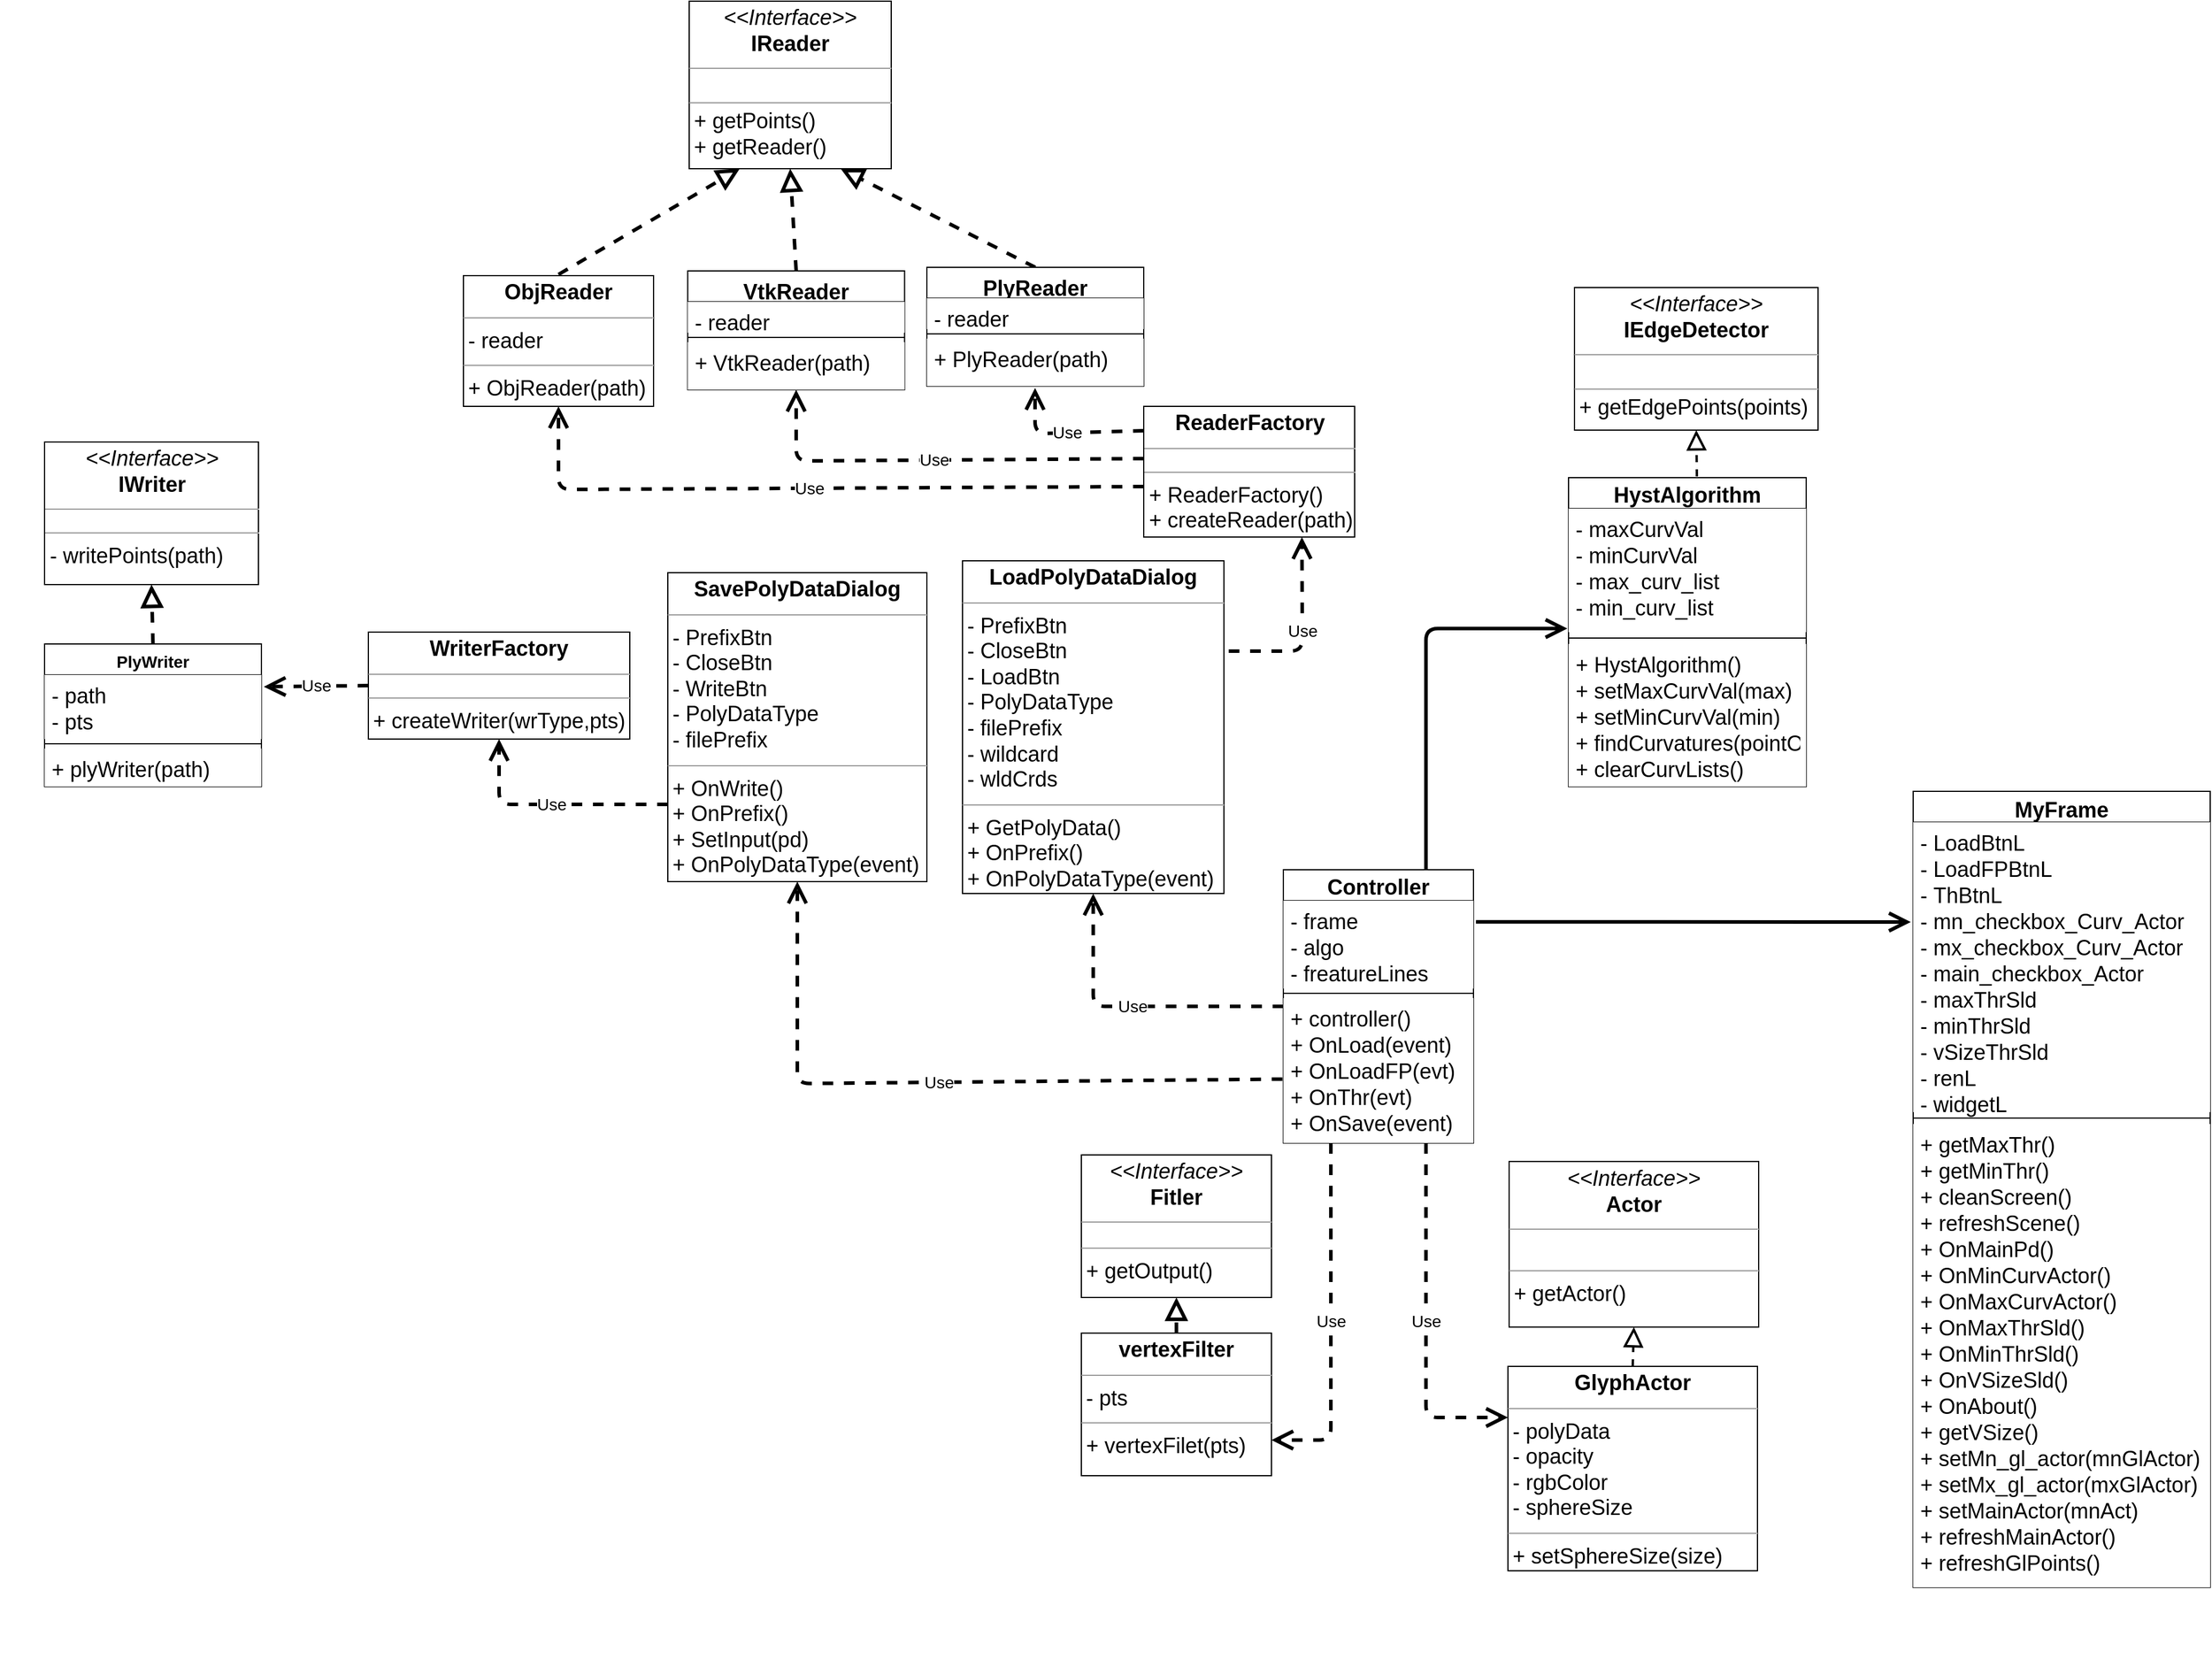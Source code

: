 <mxfile version="13.6.2" type="device"><diagram id="arAiAwgTj6koBBuHnIMw" name="Page-1"><mxGraphModel dx="2121" dy="1667" grid="1" gridSize="10" guides="1" tooltips="1" connect="1" arrows="1" fold="1" page="1" pageScale="1" pageWidth="1100" pageHeight="1100" math="0" shadow="0"><root><mxCell id="0"/><mxCell id="1" parent="0"/><mxCell id="KQCV_hTk6XwVhJY0CgqL-32" value="" style="group" parent="1" vertex="1" connectable="0"><mxGeometry x="730" y="20" width="320" height="420" as="geometry"/></mxCell><mxCell id="KQCV_hTk6XwVhJY0CgqL-8" value="&lt;p style=&quot;margin: 4px 0px 0px ; text-align: center ; font-size: 18px&quot;&gt;&lt;font style=&quot;font-size: 18px&quot;&gt;&lt;i&gt;&amp;lt;&amp;lt;Interface&amp;gt;&amp;gt;&lt;/i&gt;&lt;br&gt;&lt;b&gt;IEdgeDetector&lt;/b&gt;&lt;/font&gt;&lt;/p&gt;&lt;hr size=&quot;1&quot; style=&quot;font-size: 18px&quot;&gt;&lt;p style=&quot;margin: 0px 0px 0px 4px ; font-size: 11px&quot;&gt;&lt;font style=&quot;font-size: 11px&quot;&gt;&lt;br&gt;&lt;/font&gt;&lt;/p&gt;&lt;hr size=&quot;1&quot; style=&quot;font-size: 11px&quot;&gt;&lt;p style=&quot;margin: 0px 0px 0px 4px ; font-size: 18px&quot;&gt;&lt;font style=&quot;font-size: 18px&quot;&gt;+ getEdgePoints(points)&amp;nbsp;&lt;/font&gt;&lt;br&gt;&lt;/p&gt;" style="verticalAlign=top;align=left;overflow=fill;fontSize=12;fontFamily=Helvetica;html=1;" parent="KQCV_hTk6XwVhJY0CgqL-32" vertex="1"><mxGeometry x="45" width="205" height="120" as="geometry"/></mxCell><mxCell id="KQCV_hTk6XwVhJY0CgqL-16" value="" style="endArrow=block;dashed=1;endFill=0;endSize=12;html=1;entryX=0.5;entryY=1;entryDx=0;entryDy=0;fontSize=12;strokeWidth=2;" parent="KQCV_hTk6XwVhJY0CgqL-32" target="KQCV_hTk6XwVhJY0CgqL-8" edge="1"><mxGeometry width="160" relative="1" as="geometry"><mxPoint x="148" y="159" as="sourcePoint"/><mxPoint x="265" y="160" as="targetPoint"/></mxGeometry></mxCell><mxCell id="KQCV_hTk6XwVhJY0CgqL-12" value="HystAlgorithm" style="swimlane;fontStyle=1;align=center;verticalAlign=top;childLayout=stackLayout;horizontal=1;startSize=26;horizontalStack=0;resizeParent=1;resizeParentMax=0;resizeLast=0;collapsible=1;marginBottom=0;fontSize=18;spacingTop=-3;spacingBottom=2;" parent="KQCV_hTk6XwVhJY0CgqL-32" vertex="1"><mxGeometry x="40" y="160" width="200" height="260" as="geometry"/></mxCell><mxCell id="KQCV_hTk6XwVhJY0CgqL-13" value="- maxCurvVal&#10;- minCurvVal&#10;- max_curv_list&#10;- min_curv_list" style="text;strokeColor=none;align=left;verticalAlign=top;spacingLeft=4;spacingRight=4;overflow=hidden;rotatable=0;points=[[0,0.5],[1,0.5]];portConstraint=eastwest;fillColor=#ffffff;fontSize=18;" parent="KQCV_hTk6XwVhJY0CgqL-12" vertex="1"><mxGeometry y="26" width="200" height="104" as="geometry"/></mxCell><mxCell id="KQCV_hTk6XwVhJY0CgqL-14" value="" style="line;strokeWidth=1;align=left;verticalAlign=middle;spacingTop=-1;spacingLeft=3;spacingRight=3;rotatable=0;labelPosition=right;points=[];portConstraint=eastwest;" parent="KQCV_hTk6XwVhJY0CgqL-12" vertex="1"><mxGeometry y="130" width="200" height="10" as="geometry"/></mxCell><mxCell id="KQCV_hTk6XwVhJY0CgqL-15" value="+ HystAlgorithm()&#10;+ setMaxCurvVal(max)&#10;+ setMinCurvVal(min)&#10;+ findCurvatures(pointOutput)&#10;+ clearCurvLists()" style="text;strokeColor=none;align=left;verticalAlign=top;spacingLeft=4;spacingRight=4;overflow=hidden;rotatable=0;points=[[0,0.5],[1,0.5]];portConstraint=eastwest;fillColor=#ffffff;fontSize=18;" parent="KQCV_hTk6XwVhJY0CgqL-12" vertex="1"><mxGeometry y="140" width="200" height="120" as="geometry"/></mxCell><mxCell id="54q2OSOH__a61z3snCUi-2" value="" style="group" parent="1" vertex="1" connectable="0"><mxGeometry x="-550" y="170" width="222.5" height="260" as="geometry"/></mxCell><mxCell id="54q2OSOH__a61z3snCUi-3" value="" style="group" parent="54q2OSOH__a61z3snCUi-2" vertex="1" connectable="0"><mxGeometry x="40" y="-10" width="182.5" height="270" as="geometry"/></mxCell><mxCell id="54q2OSOH__a61z3snCUi-4" value="&lt;p style=&quot;margin: 4px 0px 0px ; text-align: center ; font-size: 18px&quot;&gt;&lt;font style=&quot;font-size: 18px&quot;&gt;&lt;i&gt;&amp;lt;&amp;lt;Interface&amp;gt;&amp;gt;&lt;/i&gt;&lt;br&gt;&lt;b&gt;IWriter&lt;/b&gt;&lt;/font&gt;&lt;/p&gt;&lt;hr size=&quot;1&quot; style=&quot;font-size: 18px&quot;&gt;&lt;p style=&quot;margin: 0px 0px 0px 4px ; font-size: 1px&quot;&gt;&lt;font style=&quot;font-size: 1px&quot;&gt;&lt;br&gt;&lt;/font&gt;&lt;/p&gt;&lt;hr size=&quot;1&quot; style=&quot;font-size: 18px&quot;&gt;&lt;p style=&quot;margin: 0px 0px 0px 4px ; font-size: 18px&quot;&gt;&lt;font style=&quot;font-size: 18px&quot;&gt;- writePoints(path)&lt;/font&gt;&lt;br&gt;&lt;/p&gt;" style="verticalAlign=top;align=left;overflow=fill;fontSize=12;fontFamily=Helvetica;html=1;" parent="54q2OSOH__a61z3snCUi-3" vertex="1"><mxGeometry x="-2.5" y="-10" width="180" height="120" as="geometry"/></mxCell><mxCell id="54q2OSOH__a61z3snCUi-5" value="" style="endArrow=block;dashed=1;endFill=0;endSize=12;html=1;strokeWidth=3;entryX=0.5;entryY=1;entryDx=0;entryDy=0;exitX=0.5;exitY=0;exitDx=0;exitDy=0;fontSize=11;" parent="54q2OSOH__a61z3snCUi-3" edge="1" target="54q2OSOH__a61z3snCUi-4" source="54q2OSOH__a61z3snCUi-6"><mxGeometry width="160" relative="1" as="geometry"><mxPoint x="88" y="150" as="sourcePoint"/><mxPoint x="89.5" y="116" as="targetPoint"/></mxGeometry></mxCell><mxCell id="54q2OSOH__a61z3snCUi-6" value="PlyWriter" style="swimlane;fontStyle=1;align=center;verticalAlign=top;childLayout=stackLayout;horizontal=1;startSize=26;horizontalStack=0;resizeParent=1;resizeParentMax=0;resizeLast=0;collapsible=1;marginBottom=0;fontSize=14;" parent="54q2OSOH__a61z3snCUi-3" vertex="1"><mxGeometry x="-2.5" y="160" width="182.5" height="120" as="geometry"/></mxCell><mxCell id="54q2OSOH__a61z3snCUi-7" value="- path&#10;- pts" style="text;strokeColor=none;align=left;verticalAlign=top;spacingLeft=4;spacingRight=4;overflow=hidden;rotatable=0;points=[[0,0.5],[1,0.5]];portConstraint=eastwest;fillColor=#ffffff;fontSize=18;" parent="54q2OSOH__a61z3snCUi-6" vertex="1"><mxGeometry y="26" width="182.5" height="54" as="geometry"/></mxCell><mxCell id="54q2OSOH__a61z3snCUi-8" value="" style="line;strokeWidth=1;align=left;verticalAlign=middle;spacingTop=-1;spacingLeft=3;spacingRight=3;rotatable=0;labelPosition=right;points=[];portConstraint=eastwest;" parent="54q2OSOH__a61z3snCUi-6" vertex="1"><mxGeometry y="80" width="182.5" height="8" as="geometry"/></mxCell><mxCell id="54q2OSOH__a61z3snCUi-9" value="+ plyWriter(path)" style="text;strokeColor=none;align=left;verticalAlign=top;spacingLeft=4;spacingRight=4;overflow=hidden;rotatable=0;points=[[0,0.5],[1,0.5]];portConstraint=eastwest;fillColor=#ffffff;fontSize=18;" parent="54q2OSOH__a61z3snCUi-6" vertex="1"><mxGeometry y="88" width="182.5" height="32" as="geometry"/></mxCell><mxCell id="R6OLLwpzpmfVlheJhy-e-11" value="" style="endArrow=open;endFill=1;endSize=12;html=1;exitX=1.013;exitY=0.241;exitDx=0;exitDy=0;strokeWidth=3;exitPerimeter=0;" parent="1" source="54q2OSOH__a61z3snCUi-36" edge="1"><mxGeometry width="160" relative="1" as="geometry"><mxPoint x="700" y="393" as="sourcePoint"/><mxPoint x="1058" y="554" as="targetPoint"/><Array as="points"/></mxGeometry></mxCell><mxCell id="R6OLLwpzpmfVlheJhy-e-13" value="&lt;p style=&quot;margin: 4px 0px 0px ; text-align: center ; font-size: 18px&quot;&gt;&lt;b&gt;&lt;font style=&quot;font-size: 18px&quot;&gt;ReaderFactory&lt;/font&gt;&lt;/b&gt;&lt;/p&gt;&lt;hr size=&quot;1&quot; style=&quot;font-size: 18px&quot;&gt;&lt;p style=&quot;margin: 0px 0px 0px 4px ; font-size: 1px&quot;&gt;&lt;font style=&quot;font-size: 1px&quot;&gt;&lt;br&gt;&lt;/font&gt;&lt;/p&gt;&lt;hr size=&quot;1&quot; style=&quot;font-size: 18px&quot;&gt;&lt;p style=&quot;margin: 0px 0px 0px 4px ; font-size: 18px&quot;&gt;&lt;font style=&quot;font-size: 18px&quot;&gt;+ ReaderFactory()&lt;/font&gt;&lt;/p&gt;&lt;p style=&quot;margin: 0px 0px 0px 4px ; font-size: 18px&quot;&gt;&lt;font style=&quot;font-size: 18px&quot;&gt;+&amp;nbsp;createReader(path)&lt;/font&gt;&lt;/p&gt;" style="verticalAlign=top;align=left;overflow=fill;fontSize=12;fontFamily=Helvetica;html=1;" parent="1" vertex="1"><mxGeometry x="412.5" y="120" width="177.5" height="110" as="geometry"/></mxCell><mxCell id="R6OLLwpzpmfVlheJhy-e-16" value="Use" style="endArrow=open;endSize=12;dashed=1;html=1;entryX=0.499;entryY=1.038;entryDx=0;entryDy=0;entryPerimeter=0;exitX=0;exitY=0.25;exitDx=0;exitDy=0;strokeWidth=3;fontSize=14;" parent="1" target="KQCV_hTk6XwVhJY0CgqL-6" edge="1"><mxGeometry width="160" relative="1" as="geometry"><mxPoint x="412.5" y="140.5" as="sourcePoint"/><mxPoint x="360" y="139" as="targetPoint"/><Array as="points"><mxPoint x="321" y="143"/></Array><mxPoint as="offset"/></mxGeometry></mxCell><mxCell id="divu3ZJ7DcPybCkY2x0n-4" value="&lt;p style=&quot;margin: 4px 0px 0px ; text-align: center ; font-size: 18px&quot;&gt;&lt;b&gt;&lt;font style=&quot;font-size: 18px&quot;&gt;ObjReader&lt;/font&gt;&lt;/b&gt;&lt;/p&gt;&lt;hr size=&quot;1&quot; style=&quot;font-size: 18px&quot;&gt;&lt;p style=&quot;margin: 0px 0px 0px 4px ; font-size: 18px&quot;&gt;&lt;font style=&quot;font-size: 18px&quot;&gt;- reader&lt;/font&gt;&lt;/p&gt;&lt;hr size=&quot;1&quot; style=&quot;font-size: 18px&quot;&gt;&lt;p style=&quot;margin: 0px 0px 0px 4px ; font-size: 18px&quot;&gt;&lt;font style=&quot;font-size: 18px&quot;&gt;+ ObjReader(path)&lt;/font&gt;&lt;/p&gt;" style="verticalAlign=top;align=left;overflow=fill;fontSize=12;fontFamily=Helvetica;html=1;" parent="1" vertex="1"><mxGeometry x="-160" y="10" width="160" height="110" as="geometry"/></mxCell><mxCell id="R6OLLwpzpmfVlheJhy-e-5" value="" style="endArrow=block;dashed=1;endFill=0;endSize=12;html=1;exitX=0.5;exitY=0;exitDx=0;exitDy=0;entryX=0.5;entryY=1;entryDx=0;entryDy=0;strokeWidth=3;" parent="1" source="R6OLLwpzpmfVlheJhy-e-1" target="KQCV_hTk6XwVhJY0CgqL-2" edge="1"><mxGeometry width="160" relative="1" as="geometry"><mxPoint x="210" y="39" as="sourcePoint"/><mxPoint x="180" y="-31" as="targetPoint"/></mxGeometry></mxCell><mxCell id="KQCV_hTk6XwVhJY0CgqL-2" value="&lt;p style=&quot;margin: 4px 0px 0px ; text-align: center ; font-size: 18px&quot;&gt;&lt;font style=&quot;font-size: 18px&quot;&gt;&lt;i&gt;&amp;lt;&amp;lt;Interface&amp;gt;&amp;gt;&lt;/i&gt;&lt;br&gt;&lt;b&gt;IReader&lt;/b&gt;&lt;/font&gt;&lt;/p&gt;&lt;hr size=&quot;1&quot; style=&quot;font-size: 18px&quot;&gt;&lt;p style=&quot;margin: 0px 0px 0px 4px ; font-size: 11px&quot;&gt;&lt;font style=&quot;font-size: 11px&quot;&gt;&lt;br&gt;&lt;/font&gt;&lt;/p&gt;&lt;hr size=&quot;1&quot; style=&quot;font-size: 11px&quot;&gt;&lt;p style=&quot;margin: 0px 0px 0px 4px ; font-size: 18px&quot;&gt;&lt;font style=&quot;font-size: 18px&quot;&gt;+ getPoints()&lt;br&gt;&lt;/font&gt;&lt;/p&gt;&lt;p style=&quot;margin: 0px 0px 0px 4px ; font-size: 18px&quot;&gt;&lt;font style=&quot;font-size: 18px&quot;&gt;+ getReader()&lt;/font&gt;&lt;/p&gt;" style="verticalAlign=top;align=left;overflow=fill;fontSize=12;fontFamily=Helvetica;html=1;" parent="1" vertex="1"><mxGeometry x="30" y="-221" width="170" height="141" as="geometry"/></mxCell><mxCell id="KQCV_hTk6XwVhJY0CgqL-11" value="" style="endArrow=block;dashed=1;endFill=0;endSize=12;html=1;exitX=0.5;exitY=0;exitDx=0;exitDy=0;entryX=0.75;entryY=1;entryDx=0;entryDy=0;strokeWidth=3;" parent="1" source="KQCV_hTk6XwVhJY0CgqL-3" target="KQCV_hTk6XwVhJY0CgqL-2" edge="1"><mxGeometry width="160" relative="1" as="geometry"><mxPoint x="300" y="-7" as="sourcePoint"/><mxPoint x="280" y="-33" as="targetPoint"/></mxGeometry></mxCell><mxCell id="divu3ZJ7DcPybCkY2x0n-6" value="" style="endArrow=block;dashed=1;endFill=0;endSize=12;html=1;entryX=0.25;entryY=1;entryDx=0;entryDy=0;exitX=0.5;exitY=0;exitDx=0;exitDy=0;strokeWidth=3;" parent="1" target="KQCV_hTk6XwVhJY0CgqL-2" edge="1"><mxGeometry width="160" relative="1" as="geometry"><mxPoint x="-80" y="9" as="sourcePoint"/><mxPoint x="50" y="-41" as="targetPoint"/></mxGeometry></mxCell><mxCell id="divu3ZJ7DcPybCkY2x0n-7" value="Use" style="endArrow=open;endSize=12;dashed=1;html=1;entryX=0.5;entryY=1;entryDx=0;entryDy=0;exitX=0;exitY=0.5;exitDx=0;exitDy=0;strokeWidth=3;fontSize=14;" parent="1" target="R6OLLwpzpmfVlheJhy-e-1" edge="1"><mxGeometry width="160" relative="1" as="geometry"><mxPoint x="412.5" y="164" as="sourcePoint"/><mxPoint x="250" y="209" as="targetPoint"/><Array as="points"><mxPoint x="120" y="166"/></Array></mxGeometry></mxCell><mxCell id="divu3ZJ7DcPybCkY2x0n-11" value="Use" style="endArrow=open;endSize=12;dashed=1;html=1;exitX=0;exitY=0.75;exitDx=0;exitDy=0;strokeWidth=3;fontSize=14;" parent="1" edge="1"><mxGeometry width="160" relative="1" as="geometry"><mxPoint x="412.5" y="187.5" as="sourcePoint"/><mxPoint x="-80" y="120" as="targetPoint"/><Array as="points"><mxPoint x="-80" y="190"/></Array></mxGeometry></mxCell><mxCell id="54q2OSOH__a61z3snCUi-35" value="Controller" style="swimlane;fontStyle=1;align=center;verticalAlign=top;childLayout=stackLayout;horizontal=1;startSize=26;horizontalStack=0;resizeParent=1;resizeParentMax=0;resizeLast=0;collapsible=1;marginBottom=0;fontSize=18;spacingTop=-3;" parent="1" vertex="1"><mxGeometry x="530" y="510" width="160" height="230" as="geometry"><mxRectangle x="410" y="300" width="90" height="26" as="alternateBounds"/></mxGeometry></mxCell><mxCell id="54q2OSOH__a61z3snCUi-36" value="- frame&#10;- algo&#10;- freatureLines" style="text;strokeColor=none;align=left;verticalAlign=top;spacingLeft=4;spacingRight=4;overflow=hidden;rotatable=0;points=[[0,0.5],[1,0.5]];portConstraint=eastwest;fillColor=#ffffff;fontSize=18;" parent="54q2OSOH__a61z3snCUi-35" vertex="1"><mxGeometry y="26" width="160" height="74" as="geometry"/></mxCell><mxCell id="54q2OSOH__a61z3snCUi-37" value="" style="line;strokeWidth=1;fillColor=none;align=left;verticalAlign=middle;spacingTop=-1;spacingLeft=3;spacingRight=3;rotatable=0;labelPosition=right;points=[];portConstraint=eastwest;" parent="54q2OSOH__a61z3snCUi-35" vertex="1"><mxGeometry y="100" width="160" height="8" as="geometry"/></mxCell><mxCell id="54q2OSOH__a61z3snCUi-38" value="+ controller()&#10;+ OnLoad(event)&#10;+ OnLoadFP(evt)&#10;+ OnThr(evt)&#10;+ OnSave(event)" style="text;strokeColor=none;align=left;verticalAlign=top;spacingLeft=4;spacingRight=4;overflow=hidden;rotatable=0;points=[[0,0.5],[1,0.5]];portConstraint=eastwest;fillColor=#ffffff;fontStyle=0;fontSize=18;" parent="54q2OSOH__a61z3snCUi-35" vertex="1"><mxGeometry y="108" width="160" height="122" as="geometry"/></mxCell><mxCell id="divu3ZJ7DcPybCkY2x0n-16" value="" style="group" parent="1" vertex="1" connectable="0"><mxGeometry x="720" y="720" width="210" height="460" as="geometry"/></mxCell><mxCell id="KQCV_hTk6XwVhJY0CgqL-17" value="&lt;p style=&quot;margin: 4px 0px 0px ; text-align: center ; font-size: 18px&quot;&gt;&lt;font style=&quot;font-size: 18px&quot;&gt;&lt;i&gt;&amp;lt;&amp;lt;Interface&amp;gt;&amp;gt;&lt;/i&gt;&lt;br&gt;&lt;b&gt;Actor&lt;/b&gt;&lt;/font&gt;&lt;/p&gt;&lt;hr size=&quot;1&quot; style=&quot;font-size: 18px&quot;&gt;&lt;p style=&quot;margin: 0px 0px 0px 4px ; font-size: 13px&quot;&gt;&lt;font style=&quot;font-size: 13px&quot;&gt;&lt;br&gt;&lt;/font&gt;&lt;/p&gt;&lt;hr size=&quot;1&quot; style=&quot;font-size: 18px&quot;&gt;&lt;p style=&quot;margin: 0px 0px 0px 4px ; font-size: 18px&quot;&gt;&lt;font style=&quot;font-size: 18px&quot;&gt;+ getActor()&lt;/font&gt;&lt;/p&gt;" style="verticalAlign=top;align=left;overflow=fill;fontSize=12;fontFamily=Helvetica;html=1;" parent="divu3ZJ7DcPybCkY2x0n-16" vertex="1"><mxGeometry y="35.548" width="210" height="139.333" as="geometry"/></mxCell><mxCell id="divu3ZJ7DcPybCkY2x0n-1" value="&lt;p style=&quot;margin: 4px 0px 0px ; text-align: center ; font-size: 18px&quot;&gt;&lt;b&gt;&lt;font style=&quot;font-size: 18px&quot;&gt;GlyphActor&lt;/font&gt;&lt;/b&gt;&lt;/p&gt;&lt;hr size=&quot;1&quot; style=&quot;font-size: 18px&quot;&gt;&lt;p style=&quot;margin: 0px 0px 0px 4px ; font-size: 18px&quot;&gt;&lt;font style=&quot;font-size: 18px&quot;&gt;-&amp;nbsp;polyData&lt;/font&gt;&lt;/p&gt;&lt;p style=&quot;margin: 0px 0px 0px 4px ; font-size: 18px&quot;&gt;&lt;font style=&quot;font-size: 18px&quot;&gt;- opacity&lt;/font&gt;&lt;/p&gt;&lt;p style=&quot;margin: 0px 0px 0px 4px ; font-size: 18px&quot;&gt;&lt;font style=&quot;font-size: 18px&quot;&gt;- rgbColor&lt;/font&gt;&lt;/p&gt;&lt;p style=&quot;margin: 0px 0px 0px 4px ; font-size: 18px&quot;&gt;&lt;font style=&quot;font-size: 18px&quot;&gt;- sphereSize&lt;/font&gt;&lt;/p&gt;&lt;hr size=&quot;1&quot; style=&quot;font-size: 18px&quot;&gt;&lt;p style=&quot;margin: 0px 0px 0px 4px ; font-size: 18px&quot;&gt;&lt;font style=&quot;font-size: 18px&quot;&gt;+ setSphereSize(size)&lt;/font&gt;&lt;/p&gt;" style="verticalAlign=top;align=left;overflow=fill;fontSize=12;fontFamily=Helvetica;html=1;" parent="divu3ZJ7DcPybCkY2x0n-16" vertex="1"><mxGeometry x="-1" y="207.98" width="210" height="172.02" as="geometry"/></mxCell><mxCell id="divu3ZJ7DcPybCkY2x0n-2" value="" style="endArrow=block;dashed=1;endFill=0;endSize=12;html=1;exitX=0.5;exitY=0;exitDx=0;exitDy=0;entryX=0.5;entryY=1;entryDx=0;entryDy=0;fontSize=11;strokeWidth=2;" parent="divu3ZJ7DcPybCkY2x0n-16" source="divu3ZJ7DcPybCkY2x0n-1" target="KQCV_hTk6XwVhJY0CgqL-17" edge="1"><mxGeometry width="160" relative="1" as="geometry"><mxPoint x="-20" y="139.333" as="sourcePoint"/><mxPoint x="100" y="177.333" as="targetPoint"/></mxGeometry></mxCell><mxCell id="divu3ZJ7DcPybCkY2x0n-17" value="" style="endArrow=open;endFill=1;endSize=12;html=1;exitX=0.75;exitY=0;exitDx=0;exitDy=0;strokeWidth=3;fontSize=12;" parent="1" source="54q2OSOH__a61z3snCUi-35" edge="1"><mxGeometry width="160" relative="1" as="geometry"><mxPoint x="750" y="370" as="sourcePoint"/><mxPoint x="769" y="307" as="targetPoint"/><Array as="points"><mxPoint x="650" y="307"/></Array></mxGeometry></mxCell><mxCell id="R6OLLwpzpmfVlheJhy-e-1" value="VtkReader" style="swimlane;fontStyle=1;align=center;verticalAlign=top;childLayout=stackLayout;horizontal=1;startSize=26;horizontalStack=0;resizeParent=1;resizeParentMax=0;resizeLast=0;collapsible=1;marginBottom=0;fontSize=18;" parent="1" vertex="1"><mxGeometry x="28.75" y="6" width="182.5" height="100" as="geometry"/></mxCell><mxCell id="R6OLLwpzpmfVlheJhy-e-2" value="- reader" style="text;strokeColor=none;align=left;verticalAlign=top;spacingLeft=4;spacingRight=4;overflow=hidden;rotatable=0;points=[[0,0.5],[1,0.5]];portConstraint=eastwest;fillColor=#ffffff;fontSize=18;" parent="R6OLLwpzpmfVlheJhy-e-1" vertex="1"><mxGeometry y="26" width="182.5" height="26" as="geometry"/></mxCell><mxCell id="R6OLLwpzpmfVlheJhy-e-3" value="" style="line;strokeWidth=1;align=left;verticalAlign=middle;spacingTop=-1;spacingLeft=3;spacingRight=3;rotatable=0;labelPosition=right;points=[];portConstraint=eastwest;" parent="R6OLLwpzpmfVlheJhy-e-1" vertex="1"><mxGeometry y="52" width="182.5" height="8" as="geometry"/></mxCell><mxCell id="R6OLLwpzpmfVlheJhy-e-4" value="+ VtkReader(path)" style="text;strokeColor=none;align=left;verticalAlign=top;spacingLeft=4;spacingRight=4;overflow=hidden;rotatable=0;points=[[0,0.5],[1,0.5]];portConstraint=eastwest;fillColor=#ffffff;fontSize=18;" parent="R6OLLwpzpmfVlheJhy-e-1" vertex="1"><mxGeometry y="60" width="182.5" height="40" as="geometry"/></mxCell><mxCell id="KQCV_hTk6XwVhJY0CgqL-3" value="PlyReader" style="swimlane;fontStyle=1;align=center;verticalAlign=top;childLayout=stackLayout;horizontal=1;startSize=26;horizontalStack=0;resizeParent=1;resizeParentMax=0;resizeLast=0;collapsible=1;marginBottom=0;fontSize=18;" parent="1" vertex="1"><mxGeometry x="230" y="3" width="182.5" height="100" as="geometry"/></mxCell><mxCell id="KQCV_hTk6XwVhJY0CgqL-4" value="- reader" style="text;strokeColor=none;align=left;verticalAlign=top;spacingLeft=4;spacingRight=4;overflow=hidden;rotatable=0;points=[[0,0.5],[1,0.5]];portConstraint=eastwest;fillColor=#ffffff;fontSize=18;" parent="KQCV_hTk6XwVhJY0CgqL-3" vertex="1"><mxGeometry y="26" width="182.5" height="26" as="geometry"/></mxCell><mxCell id="KQCV_hTk6XwVhJY0CgqL-5" value="" style="line;strokeWidth=1;align=left;verticalAlign=middle;spacingTop=-1;spacingLeft=3;spacingRight=3;rotatable=0;labelPosition=right;points=[];portConstraint=eastwest;" parent="KQCV_hTk6XwVhJY0CgqL-3" vertex="1"><mxGeometry y="52" width="182.5" height="8" as="geometry"/></mxCell><mxCell id="KQCV_hTk6XwVhJY0CgqL-6" value="+ PlyReader(path)" style="text;strokeColor=none;align=left;verticalAlign=top;spacingLeft=4;spacingRight=4;overflow=hidden;rotatable=0;points=[[0,0.5],[1,0.5]];portConstraint=eastwest;fillColor=#ffffff;fontSize=18;" parent="KQCV_hTk6XwVhJY0CgqL-3" vertex="1"><mxGeometry y="60" width="182.5" height="40" as="geometry"/></mxCell><mxCell id="divu3ZJ7DcPybCkY2x0n-24" value="&lt;p style=&quot;margin: 4px 0px 0px ; text-align: center ; font-size: 18px&quot;&gt;&lt;b&gt;&lt;font style=&quot;font-size: 18px&quot;&gt;LoadPolyDataDialog&lt;/font&gt;&lt;/b&gt;&lt;/p&gt;&lt;hr size=&quot;1&quot; style=&quot;font-size: 18px&quot;&gt;&lt;p style=&quot;margin: 0px 0px 0px 4px ; font-size: 18px&quot;&gt;&lt;font style=&quot;font-size: 18px&quot;&gt;-&amp;nbsp;PrefixBtn&lt;/font&gt;&lt;/p&gt;&lt;p style=&quot;margin: 0px 0px 0px 4px ; font-size: 18px&quot;&gt;&lt;font style=&quot;font-size: 18px&quot;&gt;-&amp;nbsp;CloseBtn&lt;/font&gt;&lt;/p&gt;&lt;p style=&quot;margin: 0px 0px 0px 4px ; font-size: 18px&quot;&gt;&lt;font style=&quot;font-size: 18px&quot;&gt;-&amp;nbsp;LoadBtn&lt;/font&gt;&lt;/p&gt;&lt;p style=&quot;margin: 0px 0px 0px 4px ; font-size: 18px&quot;&gt;&lt;font style=&quot;font-size: 18px&quot;&gt;-&amp;nbsp;PolyDataType&lt;/font&gt;&lt;/p&gt;&lt;p style=&quot;margin: 0px 0px 0px 4px ; font-size: 18px&quot;&gt;&lt;font style=&quot;font-size: 18px&quot;&gt;-&amp;nbsp;filePrefix&lt;/font&gt;&lt;/p&gt;&lt;p style=&quot;margin: 0px 0px 0px 4px ; font-size: 18px&quot;&gt;&lt;font style=&quot;font-size: 18px&quot;&gt;- wildcard&lt;/font&gt;&lt;/p&gt;&lt;p style=&quot;margin: 0px 0px 0px 4px ; font-size: 18px&quot;&gt;&lt;font style=&quot;font-size: 18px&quot;&gt;-&amp;nbsp;wldCrds&lt;/font&gt;&lt;/p&gt;&lt;hr size=&quot;1&quot; style=&quot;font-size: 18px&quot;&gt;&lt;p style=&quot;margin: 0px 0px 0px 4px ; font-size: 18px&quot;&gt;&lt;font style=&quot;font-size: 18px&quot;&gt;+&amp;nbsp;GetPolyData()&lt;/font&gt;&lt;/p&gt;&lt;p style=&quot;margin: 0px 0px 0px 4px ; font-size: 18px&quot;&gt;&lt;font style=&quot;font-size: 18px&quot;&gt;+&amp;nbsp;OnPrefix()&lt;/font&gt;&lt;/p&gt;&lt;p style=&quot;margin: 0px 0px 0px 4px ; font-size: 18px&quot;&gt;&lt;font style=&quot;font-size: 18px&quot;&gt;+&amp;nbsp;OnPolyDataType(event)&lt;/font&gt;&lt;/p&gt;" style="verticalAlign=top;align=left;overflow=fill;fontSize=12;fontFamily=Helvetica;html=1;" parent="1" vertex="1"><mxGeometry x="260" y="250" width="220" height="280" as="geometry"/></mxCell><mxCell id="divu3ZJ7DcPybCkY2x0n-25" value="&lt;p style=&quot;margin: 4px 0px 0px ; text-align: center ; font-size: 18px&quot;&gt;&lt;b&gt;&lt;font style=&quot;font-size: 18px&quot;&gt;SavePolyDataDialog&lt;/font&gt;&lt;/b&gt;&lt;/p&gt;&lt;hr size=&quot;1&quot; style=&quot;font-size: 18px&quot;&gt;&lt;p style=&quot;margin: 0px 0px 0px 4px ; font-size: 18px&quot;&gt;&lt;font style=&quot;font-size: 18px&quot;&gt;-&amp;nbsp;PrefixBtn&lt;/font&gt;&lt;/p&gt;&lt;p style=&quot;margin: 0px 0px 0px 4px ; font-size: 18px&quot;&gt;&lt;font style=&quot;font-size: 18px&quot;&gt;-&amp;nbsp;CloseBtn&lt;/font&gt;&lt;/p&gt;&lt;p style=&quot;margin: 0px 0px 0px 4px ; font-size: 18px&quot;&gt;&lt;font style=&quot;font-size: 18px&quot;&gt;- WriteBtn&lt;/font&gt;&lt;/p&gt;&lt;p style=&quot;margin: 0px 0px 0px 4px ; font-size: 18px&quot;&gt;&lt;font style=&quot;font-size: 18px&quot;&gt;-&amp;nbsp;PolyDataType&lt;/font&gt;&lt;/p&gt;&lt;p style=&quot;margin: 0px 0px 0px 4px ; font-size: 18px&quot;&gt;&lt;font style=&quot;font-size: 18px&quot;&gt;- filePrefix&lt;/font&gt;&lt;/p&gt;&lt;hr size=&quot;1&quot; style=&quot;font-size: 18px&quot;&gt;&lt;p style=&quot;margin: 0px 0px 0px 4px ; font-size: 18px&quot;&gt;&lt;font style=&quot;font-size: 18px&quot;&gt;+ OnWrite()&lt;/font&gt;&lt;/p&gt;&lt;p style=&quot;margin: 0px 0px 0px 4px ; font-size: 18px&quot;&gt;&lt;font style=&quot;font-size: 18px&quot;&gt;+&amp;nbsp;OnPrefix()&lt;/font&gt;&lt;/p&gt;&lt;p style=&quot;margin: 0px 0px 0px 4px ; font-size: 18px&quot;&gt;&lt;font style=&quot;font-size: 18px&quot;&gt;+ SetInput(pd)&lt;/font&gt;&lt;/p&gt;&lt;p style=&quot;margin: 0px 0px 0px 4px ; font-size: 18px&quot;&gt;&lt;font style=&quot;font-size: 18px&quot;&gt;+&amp;nbsp;OnPolyDataType(event)&lt;/font&gt;&lt;/p&gt;" style="verticalAlign=top;align=left;overflow=fill;fontSize=12;fontFamily=Helvetica;html=1;" parent="1" vertex="1"><mxGeometry x="12" y="260" width="218" height="260" as="geometry"/></mxCell><mxCell id="divu3ZJ7DcPybCkY2x0n-28" value="&lt;p style=&quot;margin: 4px 0px 0px ; text-align: center ; font-size: 18px&quot;&gt;&lt;b&gt;&lt;font style=&quot;font-size: 18px&quot;&gt;WriterFactory&lt;/font&gt;&lt;/b&gt;&lt;/p&gt;&lt;hr size=&quot;1&quot; style=&quot;font-size: 18px&quot;&gt;&lt;p style=&quot;margin: 0px 0px 0px 4px ; font-size: 1px&quot;&gt;&lt;font style=&quot;font-size: 1px&quot;&gt;&lt;br&gt;&lt;/font&gt;&lt;/p&gt;&lt;hr size=&quot;1&quot; style=&quot;font-size: 18px&quot;&gt;&lt;p style=&quot;margin: 0px 0px 0px 4px ; font-size: 18px&quot;&gt;&lt;font style=&quot;font-size: 18px&quot;&gt;+&amp;nbsp;createWriter(wrType,pts)&lt;/font&gt;&lt;/p&gt;" style="verticalAlign=top;align=left;overflow=fill;fontSize=12;fontFamily=Helvetica;html=1;" parent="1" vertex="1"><mxGeometry x="-240" y="310" width="220" height="90" as="geometry"/></mxCell><mxCell id="divu3ZJ7DcPybCkY2x0n-29" value="" style="group" parent="1" vertex="1" connectable="0"><mxGeometry x="360" y="750" width="160" height="270" as="geometry"/></mxCell><mxCell id="divu3ZJ7DcPybCkY2x0n-20" value="&lt;p style=&quot;margin: 4px 0px 0px ; text-align: center ; font-size: 18px&quot;&gt;&lt;font style=&quot;font-size: 18px&quot;&gt;&lt;i&gt;&amp;lt;&amp;lt;Interface&amp;gt;&amp;gt;&lt;/i&gt;&lt;br&gt;&lt;b&gt;Fitler&lt;/b&gt;&lt;/font&gt;&lt;/p&gt;&lt;hr size=&quot;1&quot; style=&quot;font-size: 18px&quot;&gt;&lt;p style=&quot;margin: 0px 0px 0px 4px ; font-size: 1px&quot;&gt;&lt;font style=&quot;font-size: 1px&quot;&gt;&lt;br&gt;&lt;br&gt;&lt;/font&gt;&lt;/p&gt;&lt;hr size=&quot;1&quot; style=&quot;font-size: 18px&quot;&gt;&lt;p style=&quot;margin: 0px 0px 0px 4px ; font-size: 18px&quot;&gt;&lt;font style=&quot;font-size: 18px&quot;&gt;&lt;font style=&quot;font-size: 18px&quot;&gt;+ getOutput()&lt;/font&gt;&lt;br&gt;&lt;/font&gt;&lt;br&gt;&lt;/p&gt;" style="verticalAlign=top;align=left;overflow=fill;fontSize=12;fontFamily=Helvetica;html=1;" parent="divu3ZJ7DcPybCkY2x0n-29" vertex="1"><mxGeometry width="160" height="120" as="geometry"/></mxCell><mxCell id="divu3ZJ7DcPybCkY2x0n-21" value="&lt;p style=&quot;margin: 4px 0px 0px ; text-align: center ; font-size: 18px&quot;&gt;&lt;b&gt;&lt;font style=&quot;font-size: 18px&quot;&gt;vertexFilter&lt;/font&gt;&lt;/b&gt;&lt;/p&gt;&lt;hr size=&quot;1&quot; style=&quot;font-size: 18px&quot;&gt;&lt;p style=&quot;margin: 0px 0px 0px 4px ; font-size: 18px&quot;&gt;&lt;font style=&quot;font-size: 18px&quot;&gt;- pts&lt;/font&gt;&lt;/p&gt;&lt;hr size=&quot;1&quot; style=&quot;font-size: 18px&quot;&gt;&lt;p style=&quot;margin: 0px 0px 0px 4px ; font-size: 18px&quot;&gt;&lt;font style=&quot;font-size: 18px&quot;&gt;+ vertexFilet(pts)&lt;/font&gt;&lt;/p&gt;" style="verticalAlign=top;align=left;overflow=fill;fontSize=12;fontFamily=Helvetica;html=1;" parent="divu3ZJ7DcPybCkY2x0n-29" vertex="1"><mxGeometry y="150" width="160" height="120" as="geometry"/></mxCell><mxCell id="divu3ZJ7DcPybCkY2x0n-26" value="" style="endArrow=block;dashed=1;endFill=0;endSize=12;html=1;entryX=0.5;entryY=1;entryDx=0;entryDy=0;exitX=0.5;exitY=0;exitDx=0;exitDy=0;strokeWidth=3;" parent="divu3ZJ7DcPybCkY2x0n-29" source="divu3ZJ7DcPybCkY2x0n-21" target="divu3ZJ7DcPybCkY2x0n-20" edge="1"><mxGeometry width="160" relative="1" as="geometry"><mxPoint x="-30" y="190" as="sourcePoint"/><mxPoint x="130" y="190" as="targetPoint"/></mxGeometry></mxCell><mxCell id="divu3ZJ7DcPybCkY2x0n-32" value="Use" style="endArrow=open;endSize=12;dashed=1;html=1;exitX=0;exitY=0.5;exitDx=0;exitDy=0;entryX=1.011;entryY=0.185;entryDx=0;entryDy=0;strokeWidth=3;fontSize=14;entryPerimeter=0;" parent="1" source="divu3ZJ7DcPybCkY2x0n-28" target="54q2OSOH__a61z3snCUi-7" edge="1"><mxGeometry width="160" relative="1" as="geometry"><mxPoint x="-340" y="310" as="sourcePoint"/><mxPoint x="-180" y="310" as="targetPoint"/></mxGeometry></mxCell><mxCell id="divu3ZJ7DcPybCkY2x0n-36" value="Use" style="endArrow=open;endSize=12;dashed=1;html=1;exitX=-0.005;exitY=0.559;exitDx=0;exitDy=0;exitPerimeter=0;entryX=0.5;entryY=1;entryDx=0;entryDy=0;fontSize=14;strokeWidth=3;" parent="1" source="54q2OSOH__a61z3snCUi-38" target="divu3ZJ7DcPybCkY2x0n-25" edge="1"><mxGeometry width="160" relative="1" as="geometry"><mxPoint x="430" y="615.714" as="sourcePoint"/><mxPoint x="360" y="430" as="targetPoint"/><Array as="points"><mxPoint x="121" y="690"/></Array></mxGeometry></mxCell><mxCell id="54q2OSOH__a61z3snCUi-43" value="MyFrame" style="swimlane;fontStyle=1;align=center;verticalAlign=top;childLayout=stackLayout;horizontal=1;startSize=26;horizontalStack=0;resizeParent=1;resizeParentMax=0;resizeLast=0;collapsible=1;marginBottom=0;fontSize=18;spacingTop=-2;" parent="1" vertex="1"><mxGeometry x="1060" y="444" width="250" height="670" as="geometry"/></mxCell><mxCell id="54q2OSOH__a61z3snCUi-44" value="- LoadBtnL&#10;- LoadFPBtnL&#10;- ThBtnL&#10;- mn_checkbox_Curv_Actor&#10;- mx_checkbox_Curv_Actor&#10;- main_checkbox_Actor&#10;- maxThrSld&#10;- minThrSld&#10;- vSizeThrSld&#10;- renL&#10;- widgetL" style="text;strokeColor=none;align=left;verticalAlign=top;spacingLeft=4;spacingRight=4;overflow=hidden;rotatable=0;points=[[0,0.5],[1,0.5]];portConstraint=eastwest;fillColor=#ffffff;fontSize=18;" parent="54q2OSOH__a61z3snCUi-43" vertex="1"><mxGeometry y="26" width="250" height="244" as="geometry"/></mxCell><mxCell id="54q2OSOH__a61z3snCUi-45" value="" style="line;strokeWidth=1;fillColor=none;align=left;verticalAlign=middle;spacingTop=-1;spacingLeft=3;spacingRight=3;rotatable=0;labelPosition=right;points=[];portConstraint=eastwest;" parent="54q2OSOH__a61z3snCUi-43" vertex="1"><mxGeometry y="270" width="250" height="10" as="geometry"/></mxCell><mxCell id="54q2OSOH__a61z3snCUi-46" value="+ getMaxThr()&#10;+ getMinThr()&#10;+ cleanScreen()&#10;+ refreshScene()&#10;+ OnMainPd()&#10;+ OnMinCurvActor()&#10;+ OnMaxCurvActor()&#10;+ OnMaxThrSld()&#10;+ OnMinThrSld()&#10;+ OnVSizeSld()&#10;+ OnAbout()&#10;+ getVSize()&#10;+ setMn_gl_actor(mnGlActor)&#10;+ setMx_gl_actor(mxGlActor)&#10;+ setMainActor(mnAct)&#10;+ refreshMainActor()&#10;+ refreshGlPoints()" style="text;strokeColor=none;align=left;verticalAlign=top;spacingLeft=4;spacingRight=4;overflow=hidden;rotatable=0;points=[[0,0.5],[1,0.5]];portConstraint=eastwest;fillColor=#ffffff;fontSize=18;" parent="54q2OSOH__a61z3snCUi-43" vertex="1"><mxGeometry y="280" width="250" height="390" as="geometry"/></mxCell><mxCell id="divu3ZJ7DcPybCkY2x0n-37" value="Use" style="endArrow=open;endSize=12;dashed=1;html=1;exitX=0.25;exitY=1;exitDx=0;exitDy=0;entryX=1;entryY=0.75;entryDx=0;entryDy=0;fontSize=14;strokeWidth=3;" parent="1" source="54q2OSOH__a61z3snCUi-35" target="divu3ZJ7DcPybCkY2x0n-21" edge="1"><mxGeometry width="160" relative="1" as="geometry"><mxPoint x="380" y="760" as="sourcePoint"/><mxPoint x="540" y="760" as="targetPoint"/><Array as="points"><mxPoint x="570" y="990"/></Array></mxGeometry></mxCell><mxCell id="divu3ZJ7DcPybCkY2x0n-38" value="Use" style="endArrow=open;endSize=12;dashed=1;html=1;exitX=0.75;exitY=1;exitDx=0;exitDy=0;entryX=0;entryY=0.25;entryDx=0;entryDy=0;strokeWidth=3;fontSize=14;" parent="1" source="54q2OSOH__a61z3snCUi-35" target="divu3ZJ7DcPybCkY2x0n-1" edge="1"><mxGeometry width="160" relative="1" as="geometry"><mxPoint x="550" y="718.33" as="sourcePoint"/><mxPoint x="710" y="718.33" as="targetPoint"/><Array as="points"><mxPoint x="650" y="971"/></Array></mxGeometry></mxCell><mxCell id="GJ10ZNfAZ96VodIXxv6c-8" value="Use" style="endArrow=open;endSize=12;dashed=1;html=1;strokeWidth=3;fontSize=14;entryX=0.75;entryY=1;entryDx=0;entryDy=0;" edge="1" parent="1" target="R6OLLwpzpmfVlheJhy-e-13"><mxGeometry width="160" relative="1" as="geometry"><mxPoint x="484" y="326" as="sourcePoint"/><mxPoint x="650" y="300" as="targetPoint"/><Array as="points"><mxPoint x="546" y="326"/></Array></mxGeometry></mxCell><mxCell id="GJ10ZNfAZ96VodIXxv6c-13" value="Use" style="endArrow=open;endSize=12;dashed=1;html=1;strokeWidth=3;fontSize=14;entryX=0.5;entryY=1;entryDx=0;entryDy=0;exitX=0;exitY=0.75;exitDx=0;exitDy=0;" edge="1" parent="1" source="divu3ZJ7DcPybCkY2x0n-25" target="divu3ZJ7DcPybCkY2x0n-28"><mxGeometry width="160" relative="1" as="geometry"><mxPoint x="-270" y="470" as="sourcePoint"/><mxPoint x="-110" y="470" as="targetPoint"/><Array as="points"><mxPoint x="-130" y="455"/></Array></mxGeometry></mxCell><mxCell id="GJ10ZNfAZ96VodIXxv6c-14" value="Use" style="endArrow=open;endSize=12;dashed=1;html=1;strokeWidth=3;fontSize=14;entryX=0.5;entryY=1;entryDx=0;entryDy=0;exitX=0;exitY=0.5;exitDx=0;exitDy=0;" edge="1" parent="1" source="54q2OSOH__a61z3snCUi-35" target="divu3ZJ7DcPybCkY2x0n-24"><mxGeometry width="160" relative="1" as="geometry"><mxPoint x="150" y="590" as="sourcePoint"/><mxPoint x="310" y="590" as="targetPoint"/><Array as="points"><mxPoint x="370" y="625"/></Array></mxGeometry></mxCell></root></mxGraphModel></diagram></mxfile>